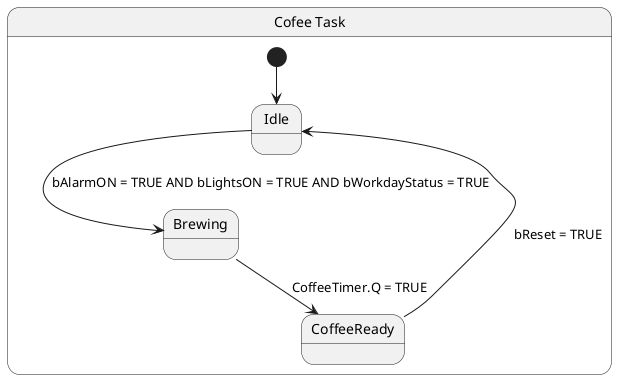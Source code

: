@startuml Coffee_State_Diagram
State "Cofee Task" as CoffeeTask {
[*] --> Idle 
Idle--> Brewing : bAlarmON = TRUE AND bLightsON = TRUE AND bWorkdayStatus = TRUE
Brewing --> CoffeeReady : CoffeeTimer.Q = TRUE
CoffeeReady --> Idle : bReset = TRUE
}

@enduml